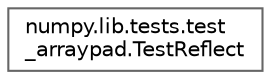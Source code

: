 digraph "Graphical Class Hierarchy"
{
 // LATEX_PDF_SIZE
  bgcolor="transparent";
  edge [fontname=Helvetica,fontsize=10,labelfontname=Helvetica,labelfontsize=10];
  node [fontname=Helvetica,fontsize=10,shape=box,height=0.2,width=0.4];
  rankdir="LR";
  Node0 [id="Node000000",label="numpy.lib.tests.test\l_arraypad.TestReflect",height=0.2,width=0.4,color="grey40", fillcolor="white", style="filled",URL="$de/d86/classnumpy_1_1lib_1_1tests_1_1test__arraypad_1_1TestReflect.html",tooltip=" "];
}
